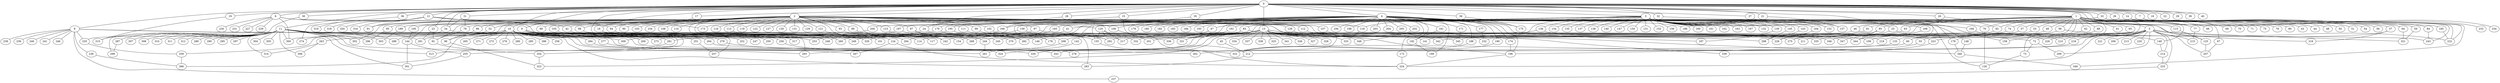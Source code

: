 
graph graphname {
    0 -- 1
0 -- 2
0 -- 3
0 -- 4
0 -- 5
0 -- 6
0 -- 7
0 -- 8
0 -- 9
0 -- 10
0 -- 11
0 -- 12
0 -- 13
0 -- 14
0 -- 15
0 -- 16
0 -- 17
0 -- 18
0 -- 19
0 -- 20
0 -- 21
0 -- 22
0 -- 23
0 -- 24
0 -- 25
0 -- 26
0 -- 27
0 -- 28
0 -- 29
0 -- 30
0 -- 31
0 -- 32
0 -- 33
0 -- 34
0 -- 35
0 -- 36
0 -- 37
0 -- 38
0 -- 39
0 -- 40
0 -- 329
1 -- 41
1 -- 42
1 -- 43
1 -- 44
1 -- 45
1 -- 46
1 -- 47
1 -- 48
1 -- 49
1 -- 50
1 -- 51
1 -- 52
1 -- 53
1 -- 54
1 -- 55
1 -- 56
1 -- 57
1 -- 58
1 -- 59
1 -- 60
1 -- 61
1 -- 62
1 -- 63
1 -- 64
1 -- 65
1 -- 66
1 -- 67
1 -- 68
1 -- 69
1 -- 70
1 -- 71
1 -- 72
1 -- 73
1 -- 74
1 -- 75
1 -- 76
1 -- 77
1 -- 78
1 -- 79
1 -- 80
1 -- 81
1 -- 82
1 -- 83
1 -- 84
1 -- 85
2 -- 128
2 -- 130
2 -- 131
2 -- 129
2 -- 86
2 -- 87
2 -- 88
2 -- 89
2 -- 90
2 -- 91
2 -- 92
2 -- 93
2 -- 94
2 -- 95
2 -- 96
2 -- 97
2 -- 98
2 -- 99
2 -- 100
2 -- 101
2 -- 102
2 -- 103
2 -- 104
2 -- 105
2 -- 106
2 -- 107
2 -- 108
2 -- 109
2 -- 110
2 -- 111
2 -- 112
2 -- 113
2 -- 114
2 -- 115
2 -- 116
2 -- 117
2 -- 118
2 -- 119
2 -- 120
2 -- 121
2 -- 122
2 -- 123
2 -- 124
2 -- 125
2 -- 126
2 -- 127
2 -- 302
2 -- 196
3 -- 132
3 -- 133
3 -- 134
3 -- 135
3 -- 136
3 -- 137
3 -- 138
3 -- 139
3 -- 140
3 -- 141
3 -- 142
3 -- 143
3 -- 144
3 -- 145
3 -- 146
3 -- 147
3 -- 148
3 -- 149
3 -- 150
3 -- 151
3 -- 152
3 -- 153
3 -- 154
3 -- 155
3 -- 156
3 -- 157
3 -- 158
3 -- 159
3 -- 160
3 -- 161
3 -- 162
3 -- 163
3 -- 164
3 -- 165
3 -- 166
3 -- 167
3 -- 168
4 -- 169
4 -- 170
4 -- 171
4 -- 172
4 -- 173
4 -- 174
4 -- 175
4 -- 176
4 -- 177
4 -- 178
4 -- 179
4 -- 180
4 -- 181
4 -- 182
4 -- 183
4 -- 184
4 -- 185
4 -- 186
4 -- 187
4 -- 188
4 -- 189
4 -- 190
4 -- 191
4 -- 192
4 -- 193
4 -- 194
4 -- 195
4 -- 196
4 -- 197
4 -- 198
4 -- 199
4 -- 200
4 -- 201
4 -- 202
4 -- 203
4 -- 204
4 -- 205
5 -- 206
5 -- 207
5 -- 208
5 -- 209
5 -- 210
5 -- 211
5 -- 212
5 -- 213
5 -- 214
5 -- 215
5 -- 216
5 -- 217
5 -- 218
5 -- 219
5 -- 220
5 -- 221
5 -- 222
5 -- 223
5 -- 224
5 -- 225
5 -- 226
6 -- 227
6 -- 228
6 -- 229
6 -- 230
6 -- 231
6 -- 42
6 -- 300
7 -- 232
7 -- 234
7 -- 233
8 -- 235
8 -- 236
8 -- 237
8 -- 238
8 -- 239
8 -- 240
8 -- 241
8 -- 242
8 -- 243
8 -- 244
8 -- 245
8 -- 246
9 -- 256
9 -- 257
9 -- 247
9 -- 248
9 -- 249
9 -- 250
9 -- 251
9 -- 252
9 -- 253
9 -- 254
9 -- 255
10 -- 258
10 -- 259
10 -- 260
10 -- 261
10 -- 262
10 -- 263
10 -- 264
10 -- 265
10 -- 266
10 -- 267
10 -- 268
10 -- 269
10 -- 270
10 -- 271
10 -- 272
10 -- 273
10 -- 274
10 -- 275
10 -- 276
10 -- 277
10 -- 278
10 -- 279
10 -- 280
10 -- 281
10 -- 282
10 -- 283
10 -- 284
10 -- 285
10 -- 286
11 -- 287
11 -- 288
11 -- 289
11 -- 290
11 -- 291
11 -- 292
11 -- 293
11 -- 294
11 -- 295
11 -- 296
11 -- 297
11 -- 298
11 -- 299
11 -- 300
11 -- 301
11 -- 302
11 -- 303
11 -- 304
11 -- 305
11 -- 306
11 -- 307
11 -- 308
11 -- 309
11 -- 310
11 -- 311
11 -- 312
11 -- 313
11 -- 314
11 -- 315
12 -- 320
12 -- 321
12 -- 316
12 -- 317
12 -- 318
12 -- 319
12 -- 94
12 -- 173
12 -- 91
13 -- 322
13 -- 323
13 -- 324
13 -- 325
13 -- 326
13 -- 327
13 -- 328
13 -- 329
13 -- 330
13 -- 331
13 -- 332
13 -- 333
13 -- 334
13 -- 335
13 -- 336
13 -- 337
13 -- 338
13 -- 339
13 -- 340
13 -- 341
13 -- 342
13 -- 343
13 -- 344
13 -- 345
13 -- 346
13 -- 347
13 -- 348
14 -- 349
15 -- 331
15 -- 24
16 -- 146
16 -- 329
16 -- 260
17 -- 94
19 -- 315
20 -- 82
21 -- 157
23 -- 291
23 -- 92
24 -- 248
24 -- 217
25 -- 342
25 -- 226
26 -- 222
27 -- 153
28 -- 166
30 -- 235
31 -- 34
31 -- 78
32 -- 118
32 -- 76
33 -- 243
33 -- 222
33 -- 186
34 -- 154
34 -- 288
35 -- 106
36 -- 274
37 -- 216
37 -- 344
38 -- 175
41 -- 244
42 -- 317
45 -- 212
46 -- 300
46 -- 72
47 -- 245
47 -- 292
49 -- 60
52 -- 291
53 -- 347
55 -- 322
57 -- 346
58 -- 109
58 -- 149
59 -- 321
60 -- 278
62 -- 178
63 -- 345
64 -- 321
67 -- 207
68 -- 158
72 -- 73
72 -- 209
73 -- 126
74 -- 335
76 -- 126
77 -- 215
78 -- 92
81 -- 282
82 -- 275
83 -- 294
83 -- 174
83 -- 336
84 -- 243
85 -- 344
85 -- 114
86 -- 96
87 -- 242
87 -- 176
89 -- 117
92 -- 254
93 -- 114
94 -- 101
95 -- 296
96 -- 323
97 -- 260
97 -- 211
98 -- 248
98 -- 293
99 -- 332
100 -- 144
102 -- 336
105 -- 269
106 -- 224
107 -- 219
111 -- 155
112 -- 232
113 -- 124
115 -- 125
118 -- 333
120 -- 155
120 -- 292
120 -- 201
120 -- 217
121 -- 294
123 -- 244
124 -- 224
124 -- 267
125 -- 207
128 -- 141
133 -- 196
136 -- 270
136 -- 223
139 -- 187
142 -- 261
143 -- 298
144 -- 301
144 -- 255
145 -- 298
148 -- 340
149 -- 214
155 -- 212
159 -- 281
159 -- 292
164 -- 228
165 -- 268
166 -- 242
168 -- 275
168 -- 228
169 -- 210
170 -- 208
170 -- 273
171 -- 345
172 -- 224
174 -- 196
177 -- 232
178 -- 340
181 -- 192
185 -- 222
188 -- 322
189 -- 303
190 -- 322
191 -- 331
192 -- 199
195 -- 283
195 -- 249
196 -- 224
197 -- 309
197 -- 282
200 -- 253
202 -- 348
208 -- 293
212 -- 283
214 -- 225
218 -- 262
223 -- 339
225 -- 237
235 -- 259
236 -- 266
244 -- 261
251 -- 257
254 -- 323
255 -- 301
256 -- 343
259 -- 266
263 -- 314
263 -- 306
264 -- 322
277 -- 330
279 -- 322
281 -- 313
284 -- 324
287 -- 299
340 -- 349

}
